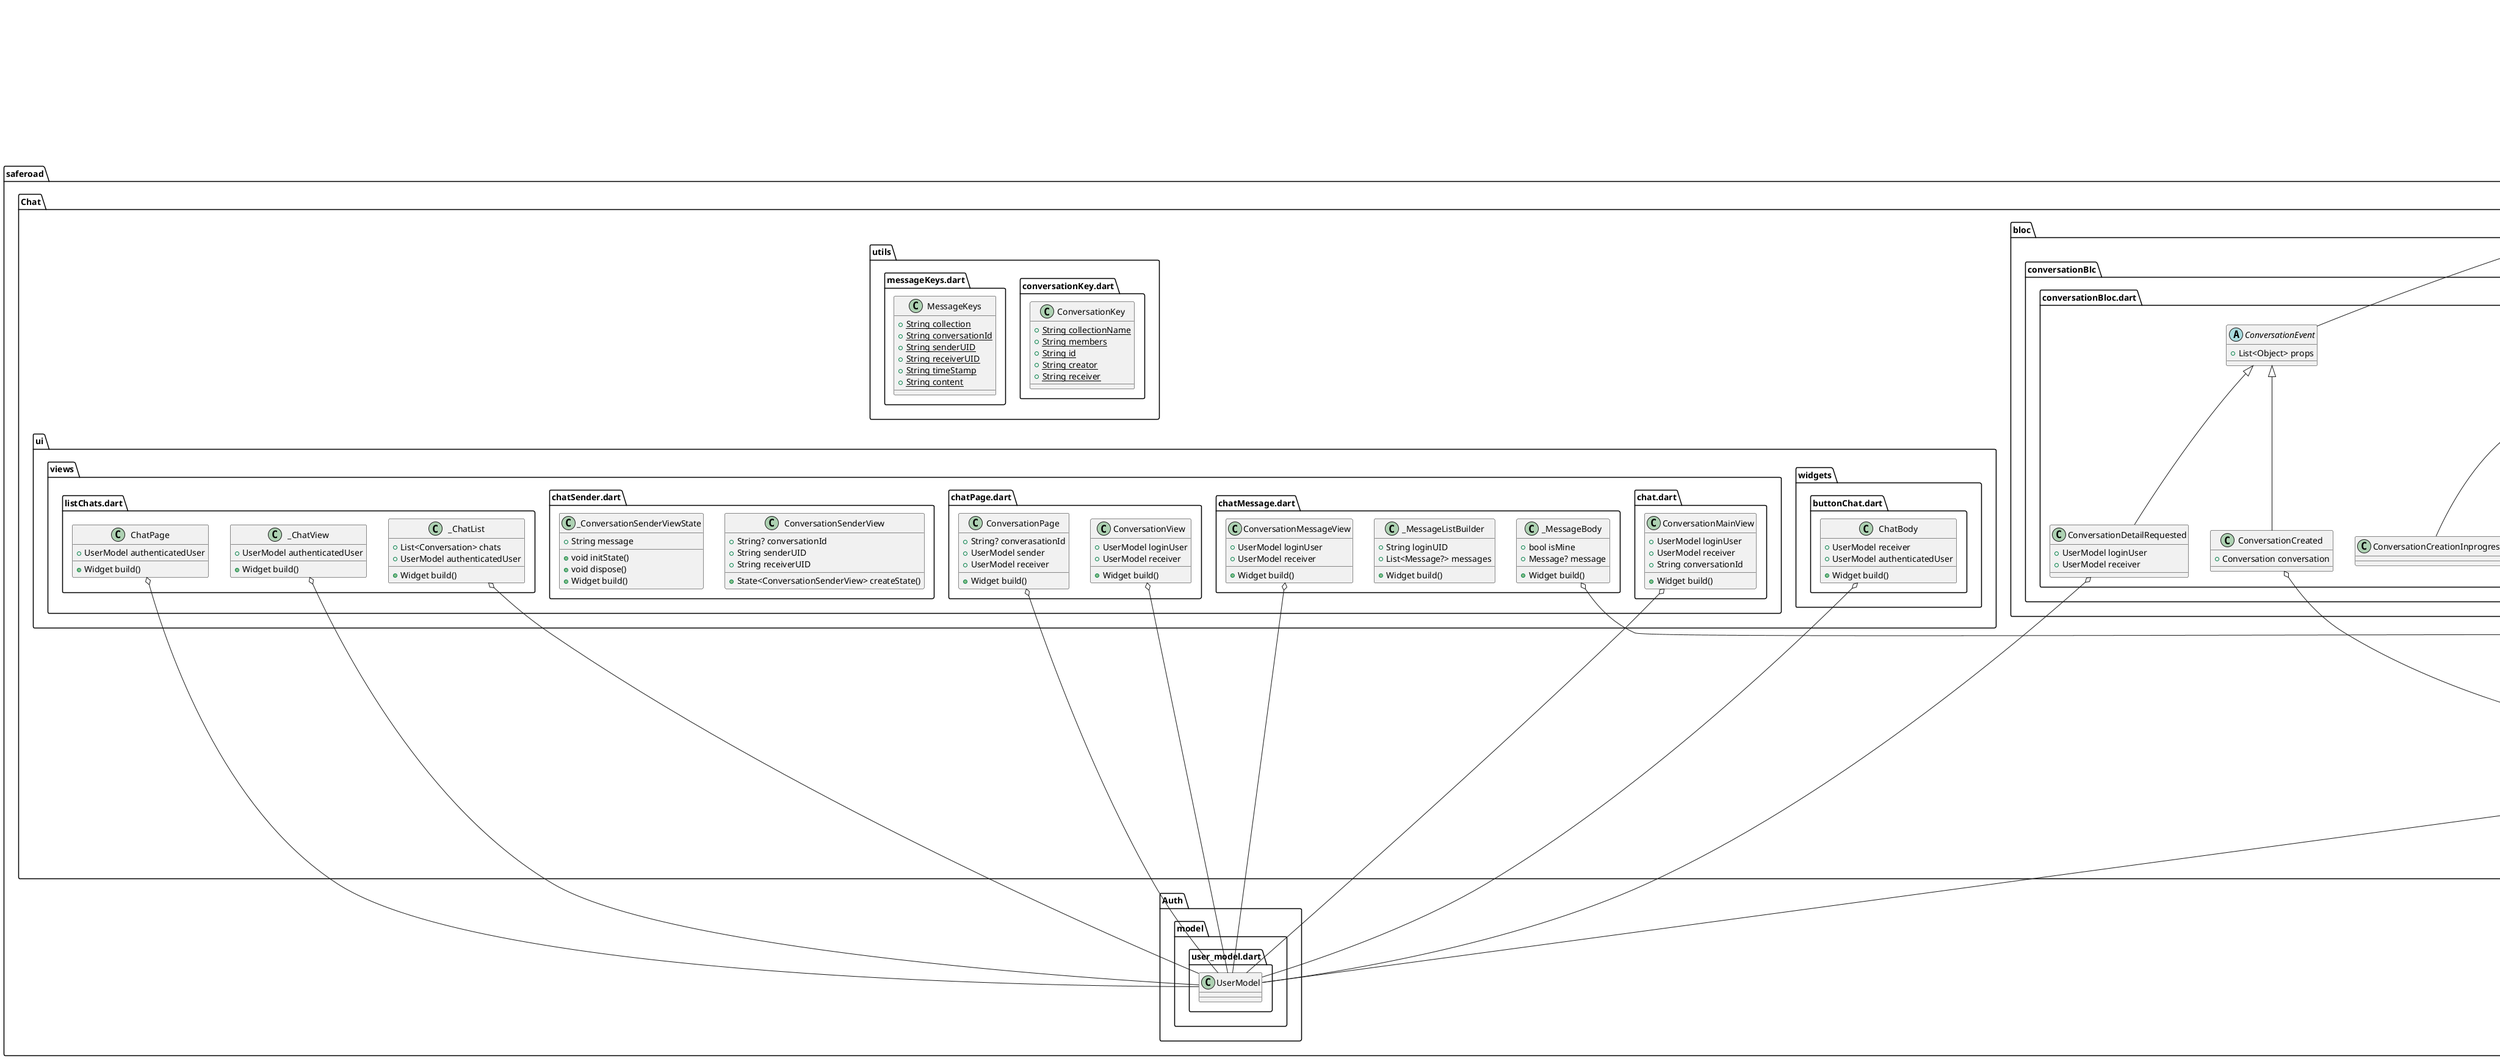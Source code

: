 @startuml
set namespaceSeparator ::

class "saferoad::Chat::bloc::chatBlc::chat_blc_bloc.dart::ChatBloc" {
  +ChatRepository chatRepository
  -FutureOr<void> _onChatRequestedToState()
}

"saferoad::Chat::bloc::chatBlc::chat_blc_bloc.dart::ChatBloc" o-- "saferoad::Chat::repository::chatRepository.dart::ChatRepository"
"bloc::src::bloc.dart::Bloc" <|-- "saferoad::Chat::bloc::chatBlc::chat_blc_bloc.dart::ChatBloc"

abstract class "saferoad::Chat::bloc::chatBlc::chat_blc_bloc.dart::ChatEvent" {
  +List<Object> props
}

"equatable::src::equatable.dart::Equatable" <|-- "saferoad::Chat::bloc::chatBlc::chat_blc_bloc.dart::ChatEvent"

class "saferoad::Chat::bloc::chatBlc::chat_blc_bloc.dart::ChatRequested" {
  +String loginUID
  +List<Object> props
}

"saferoad::Chat::bloc::chatBlc::chat_blc_bloc.dart::ChatEvent" <|-- "saferoad::Chat::bloc::chatBlc::chat_blc_bloc.dart::ChatRequested"

abstract class "saferoad::Chat::bloc::chatBlc::chat_blc_bloc.dart::ChatState" {
  +List<Object> props
}

"equatable::src::equatable.dart::Equatable" <|-- "saferoad::Chat::bloc::chatBlc::chat_blc_bloc.dart::ChatState"

class "saferoad::Chat::bloc::chatBlc::chat_blc_bloc.dart::ChatInitial" {
}

"saferoad::Chat::bloc::chatBlc::chat_blc_bloc.dart::ChatState" <|-- "saferoad::Chat::bloc::chatBlc::chat_blc_bloc.dart::ChatInitial"

class "saferoad::Chat::bloc::chatBlc::chat_blc_bloc.dart::ChatLoadInprogress" {
}

"saferoad::Chat::bloc::chatBlc::chat_blc_bloc.dart::ChatState" <|-- "saferoad::Chat::bloc::chatBlc::chat_blc_bloc.dart::ChatLoadInprogress"

class "saferoad::Chat::bloc::chatBlc::chat_blc_bloc.dart::ChatLoadFailure" {
  +String message
  +List<Object> props
}

"saferoad::Chat::bloc::chatBlc::chat_blc_bloc.dart::ChatState" <|-- "saferoad::Chat::bloc::chatBlc::chat_blc_bloc.dart::ChatLoadFailure"

class "saferoad::Chat::bloc::chatBlc::chat_blc_bloc.dart::ChatLoadSuccess" {
  +List<Conversation> chats
  +List<Object> props
}

"saferoad::Chat::bloc::chatBlc::chat_blc_bloc.dart::ChatState" <|-- "saferoad::Chat::bloc::chatBlc::chat_blc_bloc.dart::ChatLoadSuccess"

class "saferoad::Chat::bloc::conversationBlc::conversationBloc.dart::ConversationBloc" {
  +ConversationRepository conversationRepository
  -FutureOr<void> _onConversationDetailRequested()
  -FutureOr<void> _onConversationCreated()
}

"saferoad::Chat::bloc::conversationBlc::conversationBloc.dart::ConversationBloc" o-- "saferoad::Chat::repository::conversationRepository.dart::ConversationRepository"
"bloc::src::bloc.dart::Bloc" <|-- "saferoad::Chat::bloc::conversationBlc::conversationBloc.dart::ConversationBloc"

abstract class "saferoad::Chat::bloc::conversationBlc::conversationBloc.dart::ConversationEvent" {
  +List<Object> props
}

"equatable::src::equatable.dart::Equatable" <|-- "saferoad::Chat::bloc::conversationBlc::conversationBloc.dart::ConversationEvent"

class "saferoad::Chat::bloc::conversationBlc::conversationBloc.dart::ConversationDetailRequested" {
  +UserModel loginUser
  +UserModel receiver
}

"saferoad::Chat::bloc::conversationBlc::conversationBloc.dart::ConversationDetailRequested" o-- "saferoad::Auth::model::user_model.dart::UserModel"
"saferoad::Chat::bloc::conversationBlc::conversationBloc.dart::ConversationEvent" <|-- "saferoad::Chat::bloc::conversationBlc::conversationBloc.dart::ConversationDetailRequested"

class "saferoad::Chat::bloc::conversationBlc::conversationBloc.dart::ConversationCreated" {
  +Conversation conversation
}

"saferoad::Chat::bloc::conversationBlc::conversationBloc.dart::ConversationCreated" o-- "saferoad::Chat::model::conversation.dart::Conversation"
"saferoad::Chat::bloc::conversationBlc::conversationBloc.dart::ConversationEvent" <|-- "saferoad::Chat::bloc::conversationBlc::conversationBloc.dart::ConversationCreated"

abstract class "saferoad::Chat::bloc::conversationBlc::conversationBloc.dart::ConversationState" {
  +List<Object> props
}

"equatable::src::equatable.dart::Equatable" <|-- "saferoad::Chat::bloc::conversationBlc::conversationBloc.dart::ConversationState"

class "saferoad::Chat::bloc::conversationBlc::conversationBloc.dart::ConversationInitial" {
}

"saferoad::Chat::bloc::conversationBlc::conversationBloc.dart::ConversationState" <|-- "saferoad::Chat::bloc::conversationBlc::conversationBloc.dart::ConversationInitial"

class "saferoad::Chat::bloc::conversationBlc::conversationBloc.dart::ConversationLoadSuccess" {
  +Conversation conversation
}

"saferoad::Chat::bloc::conversationBlc::conversationBloc.dart::ConversationLoadSuccess" o-- "saferoad::Chat::model::conversation.dart::Conversation"
"saferoad::Chat::bloc::conversationBlc::conversationBloc.dart::ConversationState" <|-- "saferoad::Chat::bloc::conversationBlc::conversationBloc.dart::ConversationLoadSuccess"

class "saferoad::Chat::bloc::conversationBlc::conversationBloc.dart::ConversationLoadFailure" {
  +String message
}

"saferoad::Chat::bloc::conversationBlc::conversationBloc.dart::ConversationState" <|-- "saferoad::Chat::bloc::conversationBlc::conversationBloc.dart::ConversationLoadFailure"

class "saferoad::Chat::bloc::conversationBlc::conversationBloc.dart::ConversationLoadInprogress" {
}

"saferoad::Chat::bloc::conversationBlc::conversationBloc.dart::ConversationState" <|-- "saferoad::Chat::bloc::conversationBlc::conversationBloc.dart::ConversationLoadInprogress"

class "saferoad::Chat::bloc::conversationBlc::conversationBloc.dart::ConversationCreationSuccess" {
  +String conversationId
}

"saferoad::Chat::bloc::conversationBlc::conversationBloc.dart::ConversationState" <|-- "saferoad::Chat::bloc::conversationBlc::conversationBloc.dart::ConversationCreationSuccess"

class "saferoad::Chat::bloc::conversationBlc::conversationBloc.dart::ConversationCreationInprogress" {
}

"saferoad::Chat::bloc::conversationBlc::conversationBloc.dart::ConversationState" <|-- "saferoad::Chat::bloc::conversationBlc::conversationBloc.dart::ConversationCreationInprogress"

class "saferoad::Chat::bloc::conversationBlc::conversationBloc.dart::ConversationCreationFailure" {
  +String message
}

"saferoad::Chat::bloc::conversationBlc::conversationBloc.dart::ConversationState" <|-- "saferoad::Chat::bloc::conversationBlc::conversationBloc.dart::ConversationCreationFailure"

class "saferoad::Chat::bloc::messageReceiverBlc::msReceiverBloc.dart::MessageReceiverBloc" {
  +MessageRepository messageRepository
  +StreamSubscription<dynamic>? messageStream
  +Future<void> close()
  -FutureOr<void> _onMessageRequestedToState()
  -FutureOr<void> _onMessageReceivedToState()
}

"saferoad::Chat::bloc::messageReceiverBlc::msReceiverBloc.dart::MessageReceiverBloc" o-- "saferoad::Chat::repository::messageRepository.dart::MessageRepository"
"saferoad::Chat::bloc::messageReceiverBlc::msReceiverBloc.dart::MessageReceiverBloc" o-- "dart::async::StreamSubscription<dynamic>"
"bloc::src::bloc.dart::Bloc" <|-- "saferoad::Chat::bloc::messageReceiverBlc::msReceiverBloc.dart::MessageReceiverBloc"

abstract class "saferoad::Chat::bloc::messageReceiverBlc::msReceiverBloc.dart::MessageReceiverEvent" {
  +List<Object> props
}

"equatable::src::equatable.dart::Equatable" <|-- "saferoad::Chat::bloc::messageReceiverBlc::msReceiverBloc.dart::MessageReceiverEvent"

class "saferoad::Chat::bloc::messageReceiverBlc::msReceiverBloc.dart::MessageRequested" {
  +String conversationId
}

"saferoad::Chat::bloc::messageReceiverBlc::msReceiverBloc.dart::MessageReceiverEvent" <|-- "saferoad::Chat::bloc::messageReceiverBlc::msReceiverBloc.dart::MessageRequested"

class "saferoad::Chat::bloc::messageReceiverBlc::msReceiverBloc.dart::MessageReceived" {
  +List<Message?> messages
}

"saferoad::Chat::bloc::messageReceiverBlc::msReceiverBloc.dart::MessageReceiverEvent" <|-- "saferoad::Chat::bloc::messageReceiverBlc::msReceiverBloc.dart::MessageReceived"

abstract class "saferoad::Chat::bloc::messageReceiverBlc::msReceiverBloc.dart::MessageReceiverState" {
  +List<Object> props
}

"equatable::src::equatable.dart::Equatable" <|-- "saferoad::Chat::bloc::messageReceiverBlc::msReceiverBloc.dart::MessageReceiverState"

class "saferoad::Chat::bloc::messageReceiverBlc::msReceiverBloc.dart::MessageReceiverInitial" {
}

"saferoad::Chat::bloc::messageReceiverBlc::msReceiverBloc.dart::MessageReceiverState" <|-- "saferoad::Chat::bloc::messageReceiverBlc::msReceiverBloc.dart::MessageReceiverInitial"

class "saferoad::Chat::bloc::messageReceiverBlc::msReceiverBloc.dart::MessageLoadSuccess" {
  +List<Message?> messages
  +List<Object> props
}

"saferoad::Chat::bloc::messageReceiverBlc::msReceiverBloc.dart::MessageReceiverState" <|-- "saferoad::Chat::bloc::messageReceiverBlc::msReceiverBloc.dart::MessageLoadSuccess"

class "saferoad::Chat::bloc::messageReceiverBlc::msReceiverBloc.dart::MessageLoadInprogress" {
}

"saferoad::Chat::bloc::messageReceiverBlc::msReceiverBloc.dart::MessageReceiverState" <|-- "saferoad::Chat::bloc::messageReceiverBlc::msReceiverBloc.dart::MessageLoadInprogress"

class "saferoad::Chat::bloc::messageReceiverBlc::msReceiverBloc.dart::MessageLoadFailure" {
  +String message
}

"saferoad::Chat::bloc::messageReceiverBlc::msReceiverBloc.dart::MessageReceiverState" <|-- "saferoad::Chat::bloc::messageReceiverBlc::msReceiverBloc.dart::MessageLoadFailure"

class "saferoad::Chat::bloc::messageSenderBlc::msSenderBloc.dart::MessageSenderBloc" {
  +MessageRepository messageRepository
  -FutureOr<void> _onMessageSentToState()
}

"saferoad::Chat::bloc::messageSenderBlc::msSenderBloc.dart::MessageSenderBloc" o-- "saferoad::Chat::repository::messageRepository.dart::MessageRepository"
"bloc::src::bloc.dart::Bloc" <|-- "saferoad::Chat::bloc::messageSenderBlc::msSenderBloc.dart::MessageSenderBloc"

abstract class "saferoad::Chat::bloc::messageSenderBlc::msSenderBloc.dart::MessageSenderEvent" {
  +List<Object> props
}

"equatable::src::equatable.dart::Equatable" <|-- "saferoad::Chat::bloc::messageSenderBlc::msSenderBloc.dart::MessageSenderEvent"

class "saferoad::Chat::bloc::messageSenderBlc::msSenderBloc.dart::MessageSent" {
  +Message message
}

"saferoad::Chat::bloc::messageSenderBlc::msSenderBloc.dart::MessageSent" o-- "saferoad::Chat::model::message.dart::Message"
"saferoad::Chat::bloc::messageSenderBlc::msSenderBloc.dart::MessageSenderEvent" <|-- "saferoad::Chat::bloc::messageSenderBlc::msSenderBloc.dart::MessageSent"

abstract class "saferoad::Chat::bloc::messageSenderBlc::msSenderBloc.dart::MessageSenderState" {
  +List<Object> props
}

"equatable::src::equatable.dart::Equatable" <|-- "saferoad::Chat::bloc::messageSenderBlc::msSenderBloc.dart::MessageSenderState"

class "saferoad::Chat::bloc::messageSenderBlc::msSenderBloc.dart::MessageInitial" {
}

"saferoad::Chat::bloc::messageSenderBlc::msSenderBloc.dart::MessageSenderState" <|-- "saferoad::Chat::bloc::messageSenderBlc::msSenderBloc.dart::MessageInitial"

class "saferoad::Chat::bloc::messageSenderBlc::msSenderBloc.dart::MessageSentSuccess" {
}

"saferoad::Chat::bloc::messageSenderBlc::msSenderBloc.dart::MessageSenderState" <|-- "saferoad::Chat::bloc::messageSenderBlc::msSenderBloc.dart::MessageSentSuccess"

class "saferoad::Chat::bloc::messageSenderBlc::msSenderBloc.dart::MessageSentFailure" {
  +String message
}

"saferoad::Chat::bloc::messageSenderBlc::msSenderBloc.dart::MessageSenderState" <|-- "saferoad::Chat::bloc::messageSenderBlc::msSenderBloc.dart::MessageSentFailure"

class "saferoad::Chat::bloc::messageSenderBlc::msSenderBloc.dart::MessageSentInprogress" {
}

"saferoad::Chat::bloc::messageSenderBlc::msSenderBloc.dart::MessageSenderState" <|-- "saferoad::Chat::bloc::messageSenderBlc::msSenderBloc.dart::MessageSentInprogress"

class "saferoad::Chat::model::conversation.dart::Conversation" {
  +String? id
  +UserModel creator
  +UserModel receiver
  +List<String> members
  +List<Object> props
  +Conversation copyWith()
  +Map<String, dynamic> toMap()
  +String toJson()
  +String toString()
}

"saferoad::Chat::model::conversation.dart::Conversation" o-- "saferoad::Auth::model::user_model.dart::UserModel"
"equatable::src::equatable.dart::Equatable" <|-- "saferoad::Chat::model::conversation.dart::Conversation"

class "saferoad::Chat::model::message.dart::Message" {
  +String conversationId
  +String senderUID
  +String receiverUID
  +String content
  +String timeStamp
  +List<Object> props
  +Message copyWith()
  +Map<String, dynamic> toMap()
  +String toJson()
  +String toString()
}

"equatable::src::equatable.dart::Equatable" <|-- "saferoad::Chat::model::message.dart::Message"

class "saferoad::Chat::provider::chatProvider.dart::ChatFirebaseProvider" {
  +FirebaseFirestore firestore
  +Future<List<Map<String, dynamic>>> getChats()
}

"saferoad::Chat::provider::chatProvider.dart::ChatFirebaseProvider" o-- "cloud_firestore::cloud_firestore.dart::FirebaseFirestore"

class "saferoad::Chat::provider::conversationProvider.dart::ConversationFirebaseProvider" {
  +FirebaseFirestore firestore
  +Future<Map<String, dynamic>?> getConversationId()
  +Future<String> createConversation()
}

"saferoad::Chat::provider::conversationProvider.dart::ConversationFirebaseProvider" o-- "cloud_firestore::cloud_firestore.dart::FirebaseFirestore"

class "saferoad::Chat::provider::messageProvider.dart::MessageProvider" {
  +FirebaseFirestore firestore
  +Future<void> addMessage()
  +Stream<List<Map<String, dynamic>?>> getMessages()
}

"saferoad::Chat::provider::messageProvider.dart::MessageProvider" o-- "cloud_firestore::cloud_firestore.dart::FirebaseFirestore"

class "saferoad::Chat::repository::chatRepository.dart::ChatRepository" {
  +ChatFirebaseProvider chatFirebaseProvider
  +Future<List<Conversation>> getChats()
}

"saferoad::Chat::repository::chatRepository.dart::ChatRepository" o-- "saferoad::Chat::provider::chatProvider.dart::ChatFirebaseProvider"

class "saferoad::Chat::repository::conversationRepository.dart::ConversationRepository" {
  +ConversationFirebaseProvider conversationFirebaseProvider
  +Future<Conversation?> getConversation()
  +Future<String> createConversation()
}

"saferoad::Chat::repository::conversationRepository.dart::ConversationRepository" o-- "saferoad::Chat::provider::conversationProvider.dart::ConversationFirebaseProvider"

class "saferoad::Chat::repository::messageRepository.dart::MessageRepository" {
  +MessageProvider messageFirebaseProvider
  +Future<void> sendMessage()
  +Stream<List<Message?>> getMessages()
}

"saferoad::Chat::repository::messageRepository.dart::MessageRepository" o-- "saferoad::Chat::provider::messageProvider.dart::MessageProvider"

class "saferoad::Chat::ui::views::chat.dart::ConversationMainView" {
  +UserModel loginUser
  +UserModel receiver
  +String conversationId
  +Widget build()
}

"saferoad::Chat::ui::views::chat.dart::ConversationMainView" o-- "saferoad::Auth::model::user_model.dart::UserModel"

class "saferoad::Chat::ui::views::chatMessage.dart::ConversationMessageView" {
  +UserModel loginUser
  +UserModel receiver
  +Widget build()
}

"saferoad::Chat::ui::views::chatMessage.dart::ConversationMessageView" o-- "saferoad::Auth::model::user_model.dart::UserModel"

class "saferoad::Chat::ui::views::chatMessage.dart::_MessageListBuilder" {
  +String loginUID
  +List<Message?> messages
  +Widget build()
}

class "saferoad::Chat::ui::views::chatMessage.dart::_MessageBody" {
  +bool isMine
  +Message? message
  +Widget build()
}

"saferoad::Chat::ui::views::chatMessage.dart::_MessageBody" o-- "saferoad::Chat::model::message.dart::Message"

class "saferoad::Chat::ui::views::chatPage.dart::ConversationPage" {
  +String? converasationId
  +UserModel sender
  +UserModel receiver
  +Widget build()
}

"saferoad::Chat::ui::views::chatPage.dart::ConversationPage" o-- "saferoad::Auth::model::user_model.dart::UserModel"

class "saferoad::Chat::ui::views::chatPage.dart::ConversationView" {
  +UserModel loginUser
  +UserModel receiver
  +Widget build()
}

"saferoad::Chat::ui::views::chatPage.dart::ConversationView" o-- "saferoad::Auth::model::user_model.dart::UserModel"

class "saferoad::Chat::ui::views::chatSender.dart::ConversationSenderView" {
  +String? conversationId
  +String senderUID
  +String receiverUID
  +State<ConversationSenderView> createState()
}

class "saferoad::Chat::ui::views::chatSender.dart::_ConversationSenderViewState" {
  +String message
  +void initState()
  +void dispose()
  +Widget build()
}

class "saferoad::Chat::ui::views::listChats.dart::ChatPage" {
  +UserModel authenticatedUser
  +Widget build()
}

"saferoad::Chat::ui::views::listChats.dart::ChatPage" o-- "saferoad::Auth::model::user_model.dart::UserModel"

class "saferoad::Chat::ui::views::listChats.dart::_ChatView" {
  +UserModel authenticatedUser
  +Widget build()
}

"saferoad::Chat::ui::views::listChats.dart::_ChatView" o-- "saferoad::Auth::model::user_model.dart::UserModel"

class "saferoad::Chat::ui::views::listChats.dart::_ChatList" {
  +List<Conversation> chats
  +UserModel authenticatedUser
  +Widget build()
}

"saferoad::Chat::ui::views::listChats.dart::_ChatList" o-- "saferoad::Auth::model::user_model.dart::UserModel"

class "saferoad::Chat::ui::widgets::buttonChat.dart::ChatBody" {
  +UserModel receiver
  +UserModel authenticatedUser
  +Widget build()
}

"saferoad::Chat::ui::widgets::buttonChat.dart::ChatBody" o-- "saferoad::Auth::model::user_model.dart::UserModel"

class "saferoad::Chat::utils::conversationKey.dart::ConversationKey" {
  {static} +String collectionName
  {static} +String members
  {static} +String id
  {static} +String creator
  {static} +String receiver
}

class "saferoad::Chat::utils::messageKeys.dart::MessageKeys" {
  {static} +String collection
  {static} +String conversationId
  {static} +String senderUID
  {static} +String receiverUID
  {static} +String timeStamp
  {static} +String content
}


@enduml